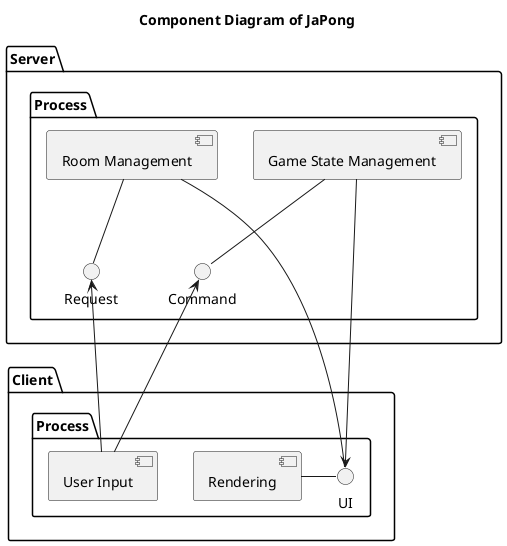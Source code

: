 @startuml

title "Component Diagram of JaPong"

package Server {
    folder "Process" as serverProcess {
        [Game State Management]
        interface "Command" as GamaStateManagementCommand
        [Game State Management] -- GamaStateManagementCommand
        [Room Management]
        interface "Request" as RoomManagementCommand
        [Room Management] -- RoomManagementCommand
    }
}

package Client {
    folder "Process" as clientProcess {
        [Rendering] -right- UI
        [Game State Management] -down-> UI
        [Room Management] - UI
        [User Input] -up-> GamaStateManagementCommand
        [User Input] -up-> RoomManagementCommand
    }
}

@enduml